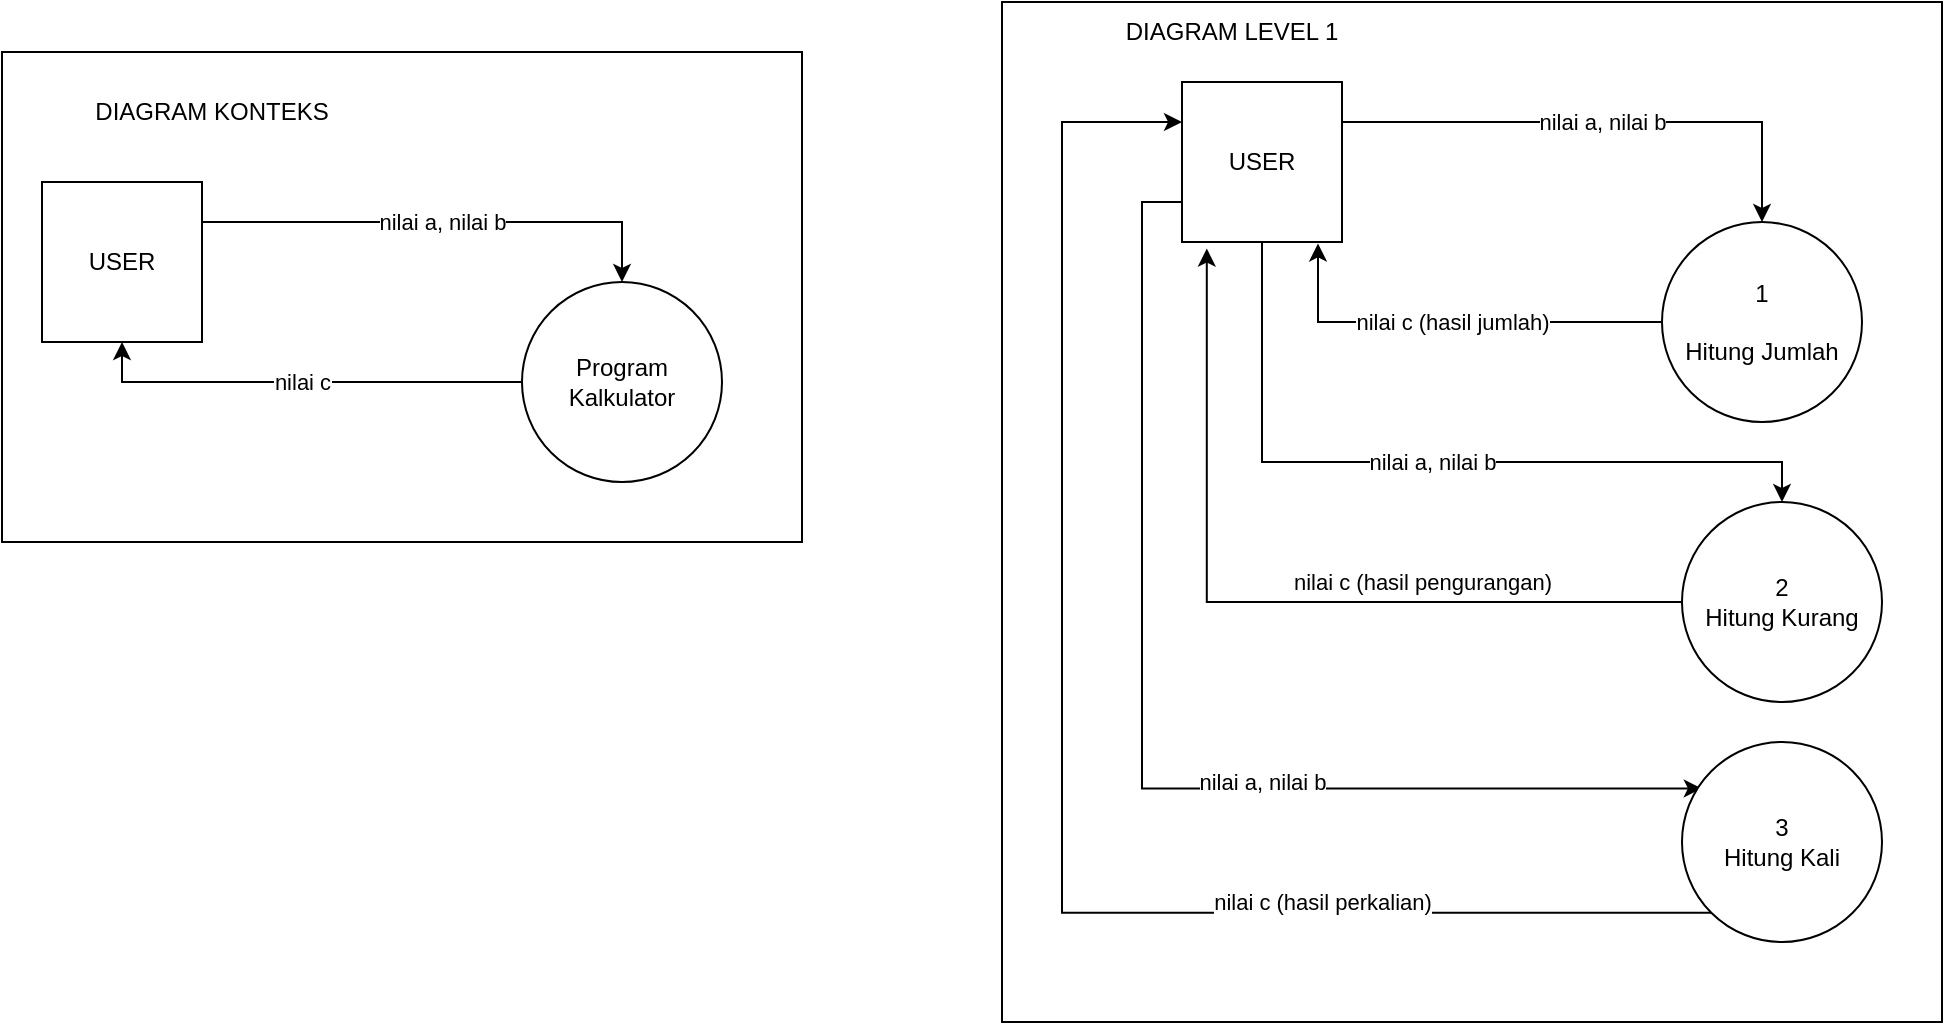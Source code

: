<mxfile version="24.7.17">
  <diagram name="Page-1" id="sc6G8F6RvjwJPHQ2L5p4">
    <mxGraphModel dx="552" dy="293" grid="1" gridSize="10" guides="1" tooltips="1" connect="1" arrows="1" fold="1" page="1" pageScale="1" pageWidth="850" pageHeight="1100" math="0" shadow="0">
      <root>
        <mxCell id="0" />
        <mxCell id="1" parent="0" />
        <mxCell id="oGa4r3k-jZSztSswqnMz-24" value="" style="rounded=0;whiteSpace=wrap;html=1;" vertex="1" parent="1">
          <mxGeometry x="620" y="310" width="470" height="510" as="geometry" />
        </mxCell>
        <mxCell id="oGa4r3k-jZSztSswqnMz-23" value="" style="rounded=0;whiteSpace=wrap;html=1;" vertex="1" parent="1">
          <mxGeometry x="120" y="335" width="400" height="245" as="geometry" />
        </mxCell>
        <mxCell id="oGa4r3k-jZSztSswqnMz-10" value="nilai c" style="edgeStyle=orthogonalEdgeStyle;rounded=0;orthogonalLoop=1;jettySize=auto;html=1;exitX=0;exitY=0.5;exitDx=0;exitDy=0;entryX=0.5;entryY=1;entryDx=0;entryDy=0;" edge="1" parent="1" source="oGa4r3k-jZSztSswqnMz-3" target="oGa4r3k-jZSztSswqnMz-8">
          <mxGeometry relative="1" as="geometry" />
        </mxCell>
        <mxCell id="oGa4r3k-jZSztSswqnMz-3" value="Program Kalkulator" style="shape=ellipse;html=1;dashed=0;whiteSpace=wrap;aspect=fixed;perimeter=ellipsePerimeter;" vertex="1" parent="1">
          <mxGeometry x="380" y="450" width="100" height="100" as="geometry" />
        </mxCell>
        <mxCell id="oGa4r3k-jZSztSswqnMz-9" value="nilai a, nilai b" style="edgeStyle=orthogonalEdgeStyle;rounded=0;orthogonalLoop=1;jettySize=auto;html=1;exitX=1;exitY=0.25;exitDx=0;exitDy=0;entryX=0.5;entryY=0;entryDx=0;entryDy=0;" edge="1" parent="1" source="oGa4r3k-jZSztSswqnMz-8" target="oGa4r3k-jZSztSswqnMz-3">
          <mxGeometry relative="1" as="geometry" />
        </mxCell>
        <mxCell id="oGa4r3k-jZSztSswqnMz-8" value="USER" style="whiteSpace=wrap;html=1;aspect=fixed;" vertex="1" parent="1">
          <mxGeometry x="140" y="400" width="80" height="80" as="geometry" />
        </mxCell>
        <mxCell id="oGa4r3k-jZSztSswqnMz-11" value="DIAGRAM KONTEKS" style="text;html=1;align=center;verticalAlign=middle;whiteSpace=wrap;rounded=0;" vertex="1" parent="1">
          <mxGeometry x="140" y="350" width="170" height="30" as="geometry" />
        </mxCell>
        <mxCell id="oGa4r3k-jZSztSswqnMz-14" value="nilai a, nilai b" style="edgeStyle=orthogonalEdgeStyle;rounded=0;orthogonalLoop=1;jettySize=auto;html=1;exitX=1;exitY=0.25;exitDx=0;exitDy=0;entryX=0.5;entryY=0;entryDx=0;entryDy=0;" edge="1" parent="1" source="oGa4r3k-jZSztSswqnMz-12" target="oGa4r3k-jZSztSswqnMz-13">
          <mxGeometry relative="1" as="geometry" />
        </mxCell>
        <mxCell id="oGa4r3k-jZSztSswqnMz-18" value="nilai a, nilai b" style="edgeStyle=orthogonalEdgeStyle;rounded=0;orthogonalLoop=1;jettySize=auto;html=1;exitX=0.5;exitY=1;exitDx=0;exitDy=0;" edge="1" parent="1" source="oGa4r3k-jZSztSswqnMz-12" target="oGa4r3k-jZSztSswqnMz-16">
          <mxGeometry relative="1" as="geometry">
            <Array as="points">
              <mxPoint x="750" y="540" />
              <mxPoint x="1010" y="540" />
            </Array>
          </mxGeometry>
        </mxCell>
        <mxCell id="oGa4r3k-jZSztSswqnMz-20" value="nilai a, nilai b" style="edgeStyle=orthogonalEdgeStyle;rounded=0;orthogonalLoop=1;jettySize=auto;html=1;exitX=0;exitY=0.75;exitDx=0;exitDy=0;entryX=0.099;entryY=0.232;entryDx=0;entryDy=0;entryPerimeter=0;" edge="1" parent="1" source="oGa4r3k-jZSztSswqnMz-12" target="oGa4r3k-jZSztSswqnMz-17">
          <mxGeometry x="0.259" y="3" relative="1" as="geometry">
            <mxPoint x="700" y="731.25" as="targetPoint" />
            <Array as="points">
              <mxPoint x="690" y="410" />
              <mxPoint x="690" y="703" />
            </Array>
            <mxPoint as="offset" />
          </mxGeometry>
        </mxCell>
        <mxCell id="oGa4r3k-jZSztSswqnMz-12" value="USER" style="whiteSpace=wrap;html=1;aspect=fixed;" vertex="1" parent="1">
          <mxGeometry x="710" y="350" width="80" height="80" as="geometry" />
        </mxCell>
        <mxCell id="oGa4r3k-jZSztSswqnMz-15" value="nilai c (hasil jumlah)" style="edgeStyle=orthogonalEdgeStyle;rounded=0;orthogonalLoop=1;jettySize=auto;html=1;exitX=0;exitY=0.5;exitDx=0;exitDy=0;entryX=0.85;entryY=1.009;entryDx=0;entryDy=0;entryPerimeter=0;" edge="1" parent="1" source="oGa4r3k-jZSztSswqnMz-13" target="oGa4r3k-jZSztSswqnMz-12">
          <mxGeometry relative="1" as="geometry" />
        </mxCell>
        <mxCell id="oGa4r3k-jZSztSswqnMz-13" value="1&lt;div&gt;&lt;br&gt;&lt;/div&gt;&lt;div&gt;Hitung Jumlah&lt;/div&gt;" style="shape=ellipse;html=1;dashed=0;whiteSpace=wrap;aspect=fixed;perimeter=ellipsePerimeter;" vertex="1" parent="1">
          <mxGeometry x="950" y="420" width="100" height="100" as="geometry" />
        </mxCell>
        <mxCell id="oGa4r3k-jZSztSswqnMz-16" value="&lt;div&gt;2&lt;/div&gt;&lt;div&gt;Hitung Kurang&lt;/div&gt;" style="shape=ellipse;html=1;dashed=0;whiteSpace=wrap;aspect=fixed;perimeter=ellipsePerimeter;" vertex="1" parent="1">
          <mxGeometry x="960" y="560" width="100" height="100" as="geometry" />
        </mxCell>
        <mxCell id="oGa4r3k-jZSztSswqnMz-21" value="nilai c (hasil perkalian)" style="edgeStyle=orthogonalEdgeStyle;rounded=0;orthogonalLoop=1;jettySize=auto;html=1;exitX=0;exitY=1;exitDx=0;exitDy=0;entryX=0;entryY=0.25;entryDx=0;entryDy=0;" edge="1" parent="1" source="oGa4r3k-jZSztSswqnMz-17" target="oGa4r3k-jZSztSswqnMz-12">
          <mxGeometry x="-0.501" y="-5" relative="1" as="geometry">
            <mxPoint x="650" y="540.0" as="targetPoint" />
            <Array as="points">
              <mxPoint x="650" y="765" />
              <mxPoint x="650" y="370" />
            </Array>
            <mxPoint as="offset" />
          </mxGeometry>
        </mxCell>
        <mxCell id="oGa4r3k-jZSztSswqnMz-17" value="&lt;div&gt;3&lt;/div&gt;&lt;div&gt;Hitung Kali&lt;/div&gt;" style="shape=ellipse;html=1;dashed=0;whiteSpace=wrap;aspect=fixed;perimeter=ellipsePerimeter;" vertex="1" parent="1">
          <mxGeometry x="960" y="680" width="100" height="100" as="geometry" />
        </mxCell>
        <mxCell id="oGa4r3k-jZSztSswqnMz-19" value="nilai c (hasil pengurangan)" style="edgeStyle=orthogonalEdgeStyle;rounded=0;orthogonalLoop=1;jettySize=auto;html=1;exitX=0;exitY=0.5;exitDx=0;exitDy=0;entryX=0.155;entryY=1.041;entryDx=0;entryDy=0;entryPerimeter=0;" edge="1" parent="1" source="oGa4r3k-jZSztSswqnMz-16" target="oGa4r3k-jZSztSswqnMz-12">
          <mxGeometry x="-0.372" y="-10" relative="1" as="geometry">
            <mxPoint as="offset" />
          </mxGeometry>
        </mxCell>
        <mxCell id="oGa4r3k-jZSztSswqnMz-22" value="DIAGRAM LEVEL 1" style="text;html=1;align=center;verticalAlign=middle;whiteSpace=wrap;rounded=0;" vertex="1" parent="1">
          <mxGeometry x="640" y="310" width="190" height="30" as="geometry" />
        </mxCell>
      </root>
    </mxGraphModel>
  </diagram>
</mxfile>
